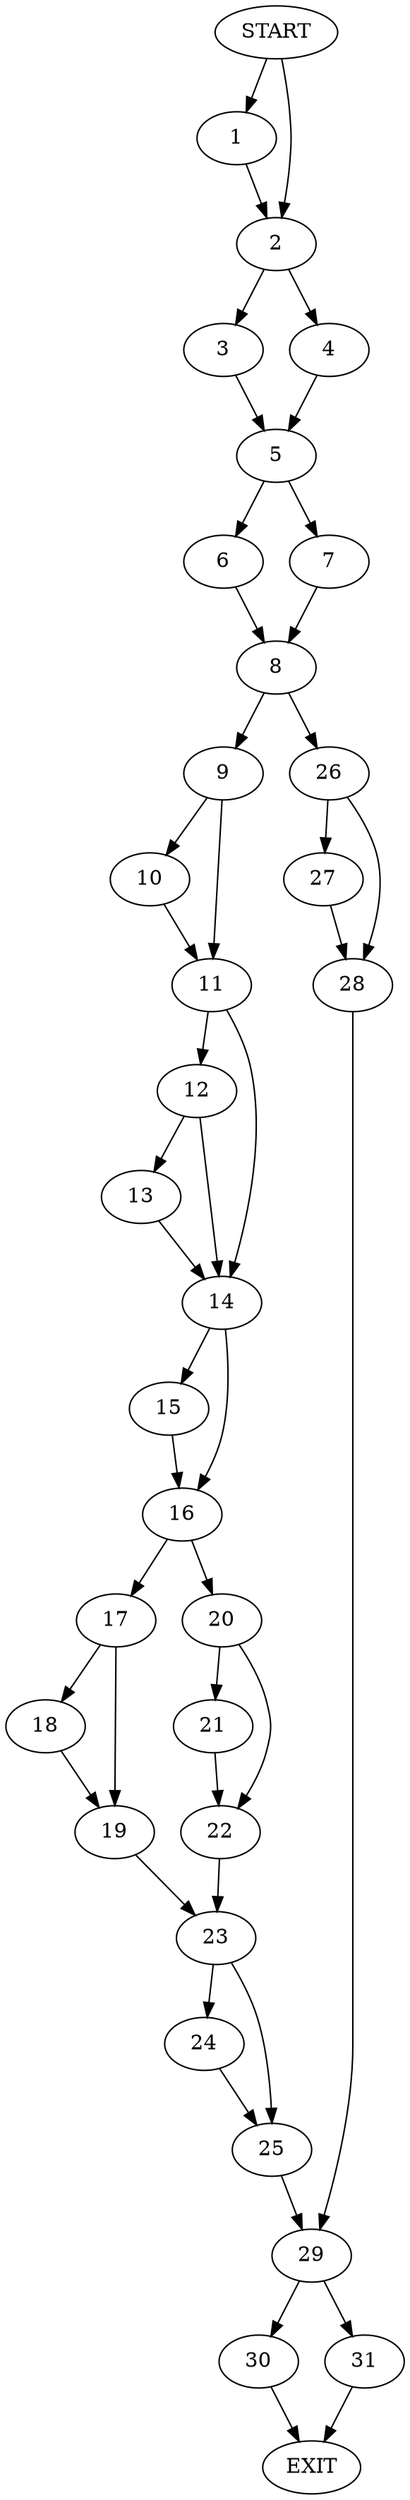 digraph { 
0 [label="START"];
1;
2;
3;
4;
5;
6;
7;
8;
9;
10;
11;
12;
13;
14;
15;
16;
17;
18;
19;
20;
21;
22;
23;
24;
25;
26;
27;
28;
29;
30;
31;
32[label="EXIT"];
0 -> 2;
0 -> 1;
1 -> 2;
2 -> 3;
2 -> 4;
3 -> 5;
4 -> 5;
5 -> 6;
5 -> 7;
6 -> 8;
7 -> 8;
8 -> 9;
8 -> 26;
9 -> 10;
9 -> 11;
10 -> 11;
11 -> 12;
11 -> 14;
12 -> 13;
12 -> 14;
13 -> 14;
14 -> 16;
14 -> 15;
15 -> 16;
16 -> 17;
16 -> 20;
17 -> 18;
17 -> 19;
18 -> 19;
19 -> 23;
20 -> 21;
20 -> 22;
21 -> 22;
22 -> 23;
23 -> 24;
23 -> 25;
24 -> 25;
25 -> 29;
26 -> 27;
26 -> 28;
27 -> 28;
28 -> 29;
29 -> 30;
29 -> 31;
30 -> 32;
31 -> 32;
}